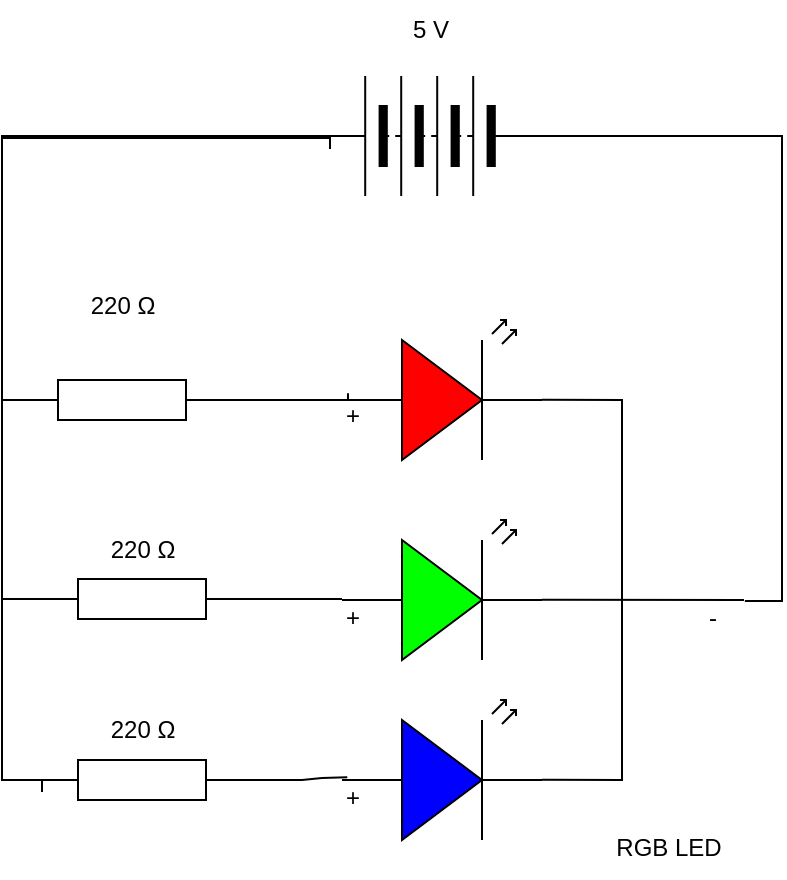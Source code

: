 <mxfile>
    <diagram id="sPFwncZ2K0shQvwJasCj" name="Page-1">
        <mxGraphModel dx="766" dy="1830" grid="1" gridSize="10" guides="1" tooltips="1" connect="1" arrows="1" fold="1" page="1" pageScale="1" pageWidth="827" pageHeight="1169" math="0" shadow="0">
            <root>
                <mxCell id="0"/>
                <mxCell id="1" parent="0"/>
                <mxCell id="2" value="" style="group" vertex="1" connectable="0" parent="1">
                    <mxGeometry x="360" y="140" width="213" height="279" as="geometry"/>
                </mxCell>
                <mxCell id="3" value="RGB LED" style="text;html=1;align=center;verticalAlign=middle;resizable=0;points=[];autosize=1;strokeColor=none;fillColor=none;" vertex="1" parent="2">
                    <mxGeometry x="133" y="249" width="80" height="30" as="geometry"/>
                </mxCell>
                <mxCell id="4" style="edgeStyle=none;rounded=0;html=1;endArrow=none;endFill=0;movable=1;resizable=1;rotatable=1;deletable=1;editable=1;connectable=1;entryX=1;entryY=0.57;entryDx=0;entryDy=0;entryPerimeter=0;" edge="1" parent="2" target="5">
                    <mxGeometry relative="1" as="geometry">
                        <mxPoint x="200" y="140" as="targetPoint"/>
                        <mxPoint x="211" y="140" as="sourcePoint"/>
                    </mxGeometry>
                </mxCell>
                <mxCell id="5" value="" style="verticalLabelPosition=bottom;shadow=0;dashed=0;align=center;html=1;verticalAlign=top;shape=mxgraph.electrical.opto_electronics.led_2;pointerEvents=1;fillColor=#00FF00;movable=1;resizable=1;rotatable=1;deletable=1;editable=1;connectable=1;points=[[0,0.57,0,0,0],[1,0.56,0,0,0]];" vertex="1" parent="2">
                    <mxGeometry x="10" y="100" width="100" height="70" as="geometry"/>
                </mxCell>
                <mxCell id="6" style="edgeStyle=none;rounded=0;html=1;exitX=1;exitY=0.57;exitDx=0;exitDy=0;exitPerimeter=0;endArrow=none;endFill=0;movable=1;resizable=1;rotatable=1;deletable=1;editable=1;connectable=1;" edge="1" parent="2" source="7">
                    <mxGeometry relative="1" as="geometry">
                        <mxPoint x="150" y="140" as="targetPoint"/>
                        <Array as="points">
                            <mxPoint x="150" y="230"/>
                        </Array>
                    </mxGeometry>
                </mxCell>
                <mxCell id="7" value="" style="verticalLabelPosition=bottom;shadow=0;dashed=0;align=center;html=1;verticalAlign=top;shape=mxgraph.electrical.opto_electronics.led_2;pointerEvents=1;fillColor=#0000ff;movable=1;resizable=1;rotatable=1;deletable=1;editable=1;connectable=1;" vertex="1" parent="2">
                    <mxGeometry x="10" y="190" width="100" height="70" as="geometry"/>
                </mxCell>
                <mxCell id="8" style="edgeStyle=none;html=1;exitX=1;exitY=0.57;exitDx=0;exitDy=0;exitPerimeter=0;endArrow=none;endFill=0;rounded=0;movable=1;resizable=1;rotatable=1;deletable=1;editable=1;connectable=1;" edge="1" parent="2" source="9">
                    <mxGeometry relative="1" as="geometry">
                        <mxPoint x="150" y="140" as="targetPoint"/>
                        <Array as="points">
                            <mxPoint x="150" y="40"/>
                        </Array>
                    </mxGeometry>
                </mxCell>
                <mxCell id="9" value="" style="verticalLabelPosition=bottom;shadow=0;dashed=0;align=center;html=1;verticalAlign=top;shape=mxgraph.electrical.opto_electronics.led_2;pointerEvents=1;fillColor=#FF0000;movable=1;resizable=1;rotatable=1;deletable=1;editable=1;connectable=1;" vertex="1" parent="2">
                    <mxGeometry x="10" width="100" height="70" as="geometry"/>
                </mxCell>
                <mxCell id="10" value="+" style="text;html=1;align=center;verticalAlign=middle;resizable=0;points=[];autosize=1;strokeColor=none;fillColor=none;" vertex="1" parent="2">
                    <mxGeometry y="33" width="30" height="30" as="geometry"/>
                </mxCell>
                <mxCell id="11" value="+" style="text;html=1;align=center;verticalAlign=middle;resizable=0;points=[];autosize=1;strokeColor=none;fillColor=none;" vertex="1" parent="2">
                    <mxGeometry y="134" width="30" height="30" as="geometry"/>
                </mxCell>
                <mxCell id="12" value="+" style="text;html=1;align=center;verticalAlign=middle;resizable=0;points=[];autosize=1;strokeColor=none;fillColor=none;" vertex="1" parent="2">
                    <mxGeometry y="224" width="30" height="30" as="geometry"/>
                </mxCell>
                <mxCell id="13" value="-" style="text;html=1;align=center;verticalAlign=middle;resizable=0;points=[];autosize=1;strokeColor=none;fillColor=none;" vertex="1" parent="2">
                    <mxGeometry x="180" y="134" width="30" height="30" as="geometry"/>
                </mxCell>
                <mxCell id="14" value="" style="pointerEvents=1;verticalLabelPosition=bottom;shadow=0;dashed=0;align=center;html=1;verticalAlign=top;shape=mxgraph.electrical.miscellaneous.batteryStack;rotation=-180;" vertex="1" parent="1">
                    <mxGeometry x="364" y="18" width="100" height="60" as="geometry"/>
                </mxCell>
                <mxCell id="16" value="" style="pointerEvents=1;verticalLabelPosition=bottom;shadow=0;dashed=0;align=center;html=1;verticalAlign=top;shape=mxgraph.electrical.resistors.resistor_1;" vertex="1" parent="1">
                    <mxGeometry x="210" y="170" width="100" height="20" as="geometry"/>
                </mxCell>
                <mxCell id="17" value="" style="pointerEvents=1;verticalLabelPosition=bottom;shadow=0;dashed=0;align=center;html=1;verticalAlign=top;shape=mxgraph.electrical.resistors.resistor_1;" vertex="1" parent="1">
                    <mxGeometry x="220" y="269.5" width="100" height="20" as="geometry"/>
                </mxCell>
                <mxCell id="18" value="" style="pointerEvents=1;verticalLabelPosition=bottom;shadow=0;dashed=0;align=center;html=1;verticalAlign=top;shape=mxgraph.electrical.resistors.resistor_1;" vertex="1" parent="1">
                    <mxGeometry x="220" y="360" width="100" height="20" as="geometry"/>
                </mxCell>
                <mxCell id="23" style="edgeStyle=orthogonalEdgeStyle;html=1;entryX=1.048;entryY=0.282;entryDx=0;entryDy=0;entryPerimeter=0;rounded=0;endArrow=none;endFill=0;" edge="1" parent="1">
                    <mxGeometry relative="1" as="geometry">
                        <mxPoint x="464" y="48" as="sourcePoint"/>
                        <mxPoint x="571.44" y="280.46" as="targetPoint"/>
                        <Array as="points">
                            <mxPoint x="590" y="48"/>
                            <mxPoint x="590" y="281"/>
                        </Array>
                    </mxGeometry>
                </mxCell>
                <mxCell id="24" style="edgeStyle=none;html=1;entryX=0.333;entryY=0.183;entryDx=0;entryDy=0;entryPerimeter=0;rounded=0;curved=0;endArrow=none;endFill=0;" edge="1" parent="1" source="17" target="11">
                    <mxGeometry relative="1" as="geometry"/>
                </mxCell>
                <mxCell id="25" style="edgeStyle=none;html=1;entryX=0.421;entryY=0.153;entryDx=0;entryDy=0;entryPerimeter=0;rounded=0;curved=0;endArrow=none;endFill=0;" edge="1" parent="1" source="18" target="12">
                    <mxGeometry relative="1" as="geometry">
                        <Array as="points">
                            <mxPoint x="350" y="370"/>
                            <mxPoint x="360" y="369"/>
                        </Array>
                    </mxGeometry>
                </mxCell>
                <mxCell id="27" style="edgeStyle=orthogonalEdgeStyle;html=1;entryX=0;entryY=0.5;entryDx=0;entryDy=0;entryPerimeter=0;rounded=0;curved=0;endArrow=none;endFill=0;" edge="1" parent="1" source="14" target="16">
                    <mxGeometry relative="1" as="geometry"/>
                </mxCell>
                <mxCell id="28" style="edgeStyle=orthogonalEdgeStyle;html=1;entryX=0;entryY=0.5;entryDx=0;entryDy=0;entryPerimeter=0;rounded=0;endArrow=none;endFill=0;exitX=1;exitY=0.5;exitDx=0;exitDy=0;" edge="1" parent="1" source="14" target="17">
                    <mxGeometry relative="1" as="geometry">
                        <mxPoint x="364" y="16.467" as="sourcePoint"/>
                        <mxPoint x="220" y="247.5" as="targetPoint"/>
                        <Array as="points">
                            <mxPoint x="364" y="49"/>
                            <mxPoint x="200" y="49"/>
                            <mxPoint x="200" y="280"/>
                        </Array>
                    </mxGeometry>
                </mxCell>
                <mxCell id="29" style="edgeStyle=orthogonalEdgeStyle;html=1;entryX=0;entryY=0.5;entryDx=0;entryDy=0;entryPerimeter=0;endArrow=none;endFill=0;rounded=0;" edge="1" parent="1">
                    <mxGeometry relative="1" as="geometry">
                        <mxPoint x="364" y="54.467" as="sourcePoint"/>
                        <mxPoint x="220" y="376" as="targetPoint"/>
                        <Array as="points">
                            <mxPoint x="364" y="48"/>
                            <mxPoint x="200" y="48"/>
                            <mxPoint x="200" y="370"/>
                            <mxPoint x="220" y="370"/>
                        </Array>
                    </mxGeometry>
                </mxCell>
                <mxCell id="30" style="edgeStyle=orthogonalEdgeStyle;html=1;rounded=0;endArrow=none;endFill=0;entryX=0.433;entryY=0.122;entryDx=0;entryDy=0;entryPerimeter=0;" edge="1" parent="1" source="16" target="10">
                    <mxGeometry relative="1" as="geometry">
                        <Array as="points">
                            <mxPoint x="373" y="180"/>
                        </Array>
                    </mxGeometry>
                </mxCell>
                <mxCell id="32" value="220 Ω" style="text;html=1;align=center;verticalAlign=middle;resizable=0;points=[];autosize=1;strokeColor=none;fillColor=none;" vertex="1" parent="1">
                    <mxGeometry x="230" y="118" width="60" height="30" as="geometry"/>
                </mxCell>
                <mxCell id="33" value="220 Ω" style="text;html=1;align=center;verticalAlign=middle;resizable=0;points=[];autosize=1;strokeColor=none;fillColor=none;" vertex="1" parent="1">
                    <mxGeometry x="240" y="239.5" width="60" height="30" as="geometry"/>
                </mxCell>
                <mxCell id="34" value="220 Ω" style="text;html=1;align=center;verticalAlign=middle;resizable=0;points=[];autosize=1;strokeColor=none;fillColor=none;" vertex="1" parent="1">
                    <mxGeometry x="240" y="330" width="60" height="30" as="geometry"/>
                </mxCell>
                <mxCell id="35" value="5 V" style="text;html=1;align=center;verticalAlign=middle;resizable=0;points=[];autosize=1;strokeColor=none;fillColor=none;" vertex="1" parent="1">
                    <mxGeometry x="394" y="-20" width="40" height="30" as="geometry"/>
                </mxCell>
            </root>
        </mxGraphModel>
    </diagram>
</mxfile>
